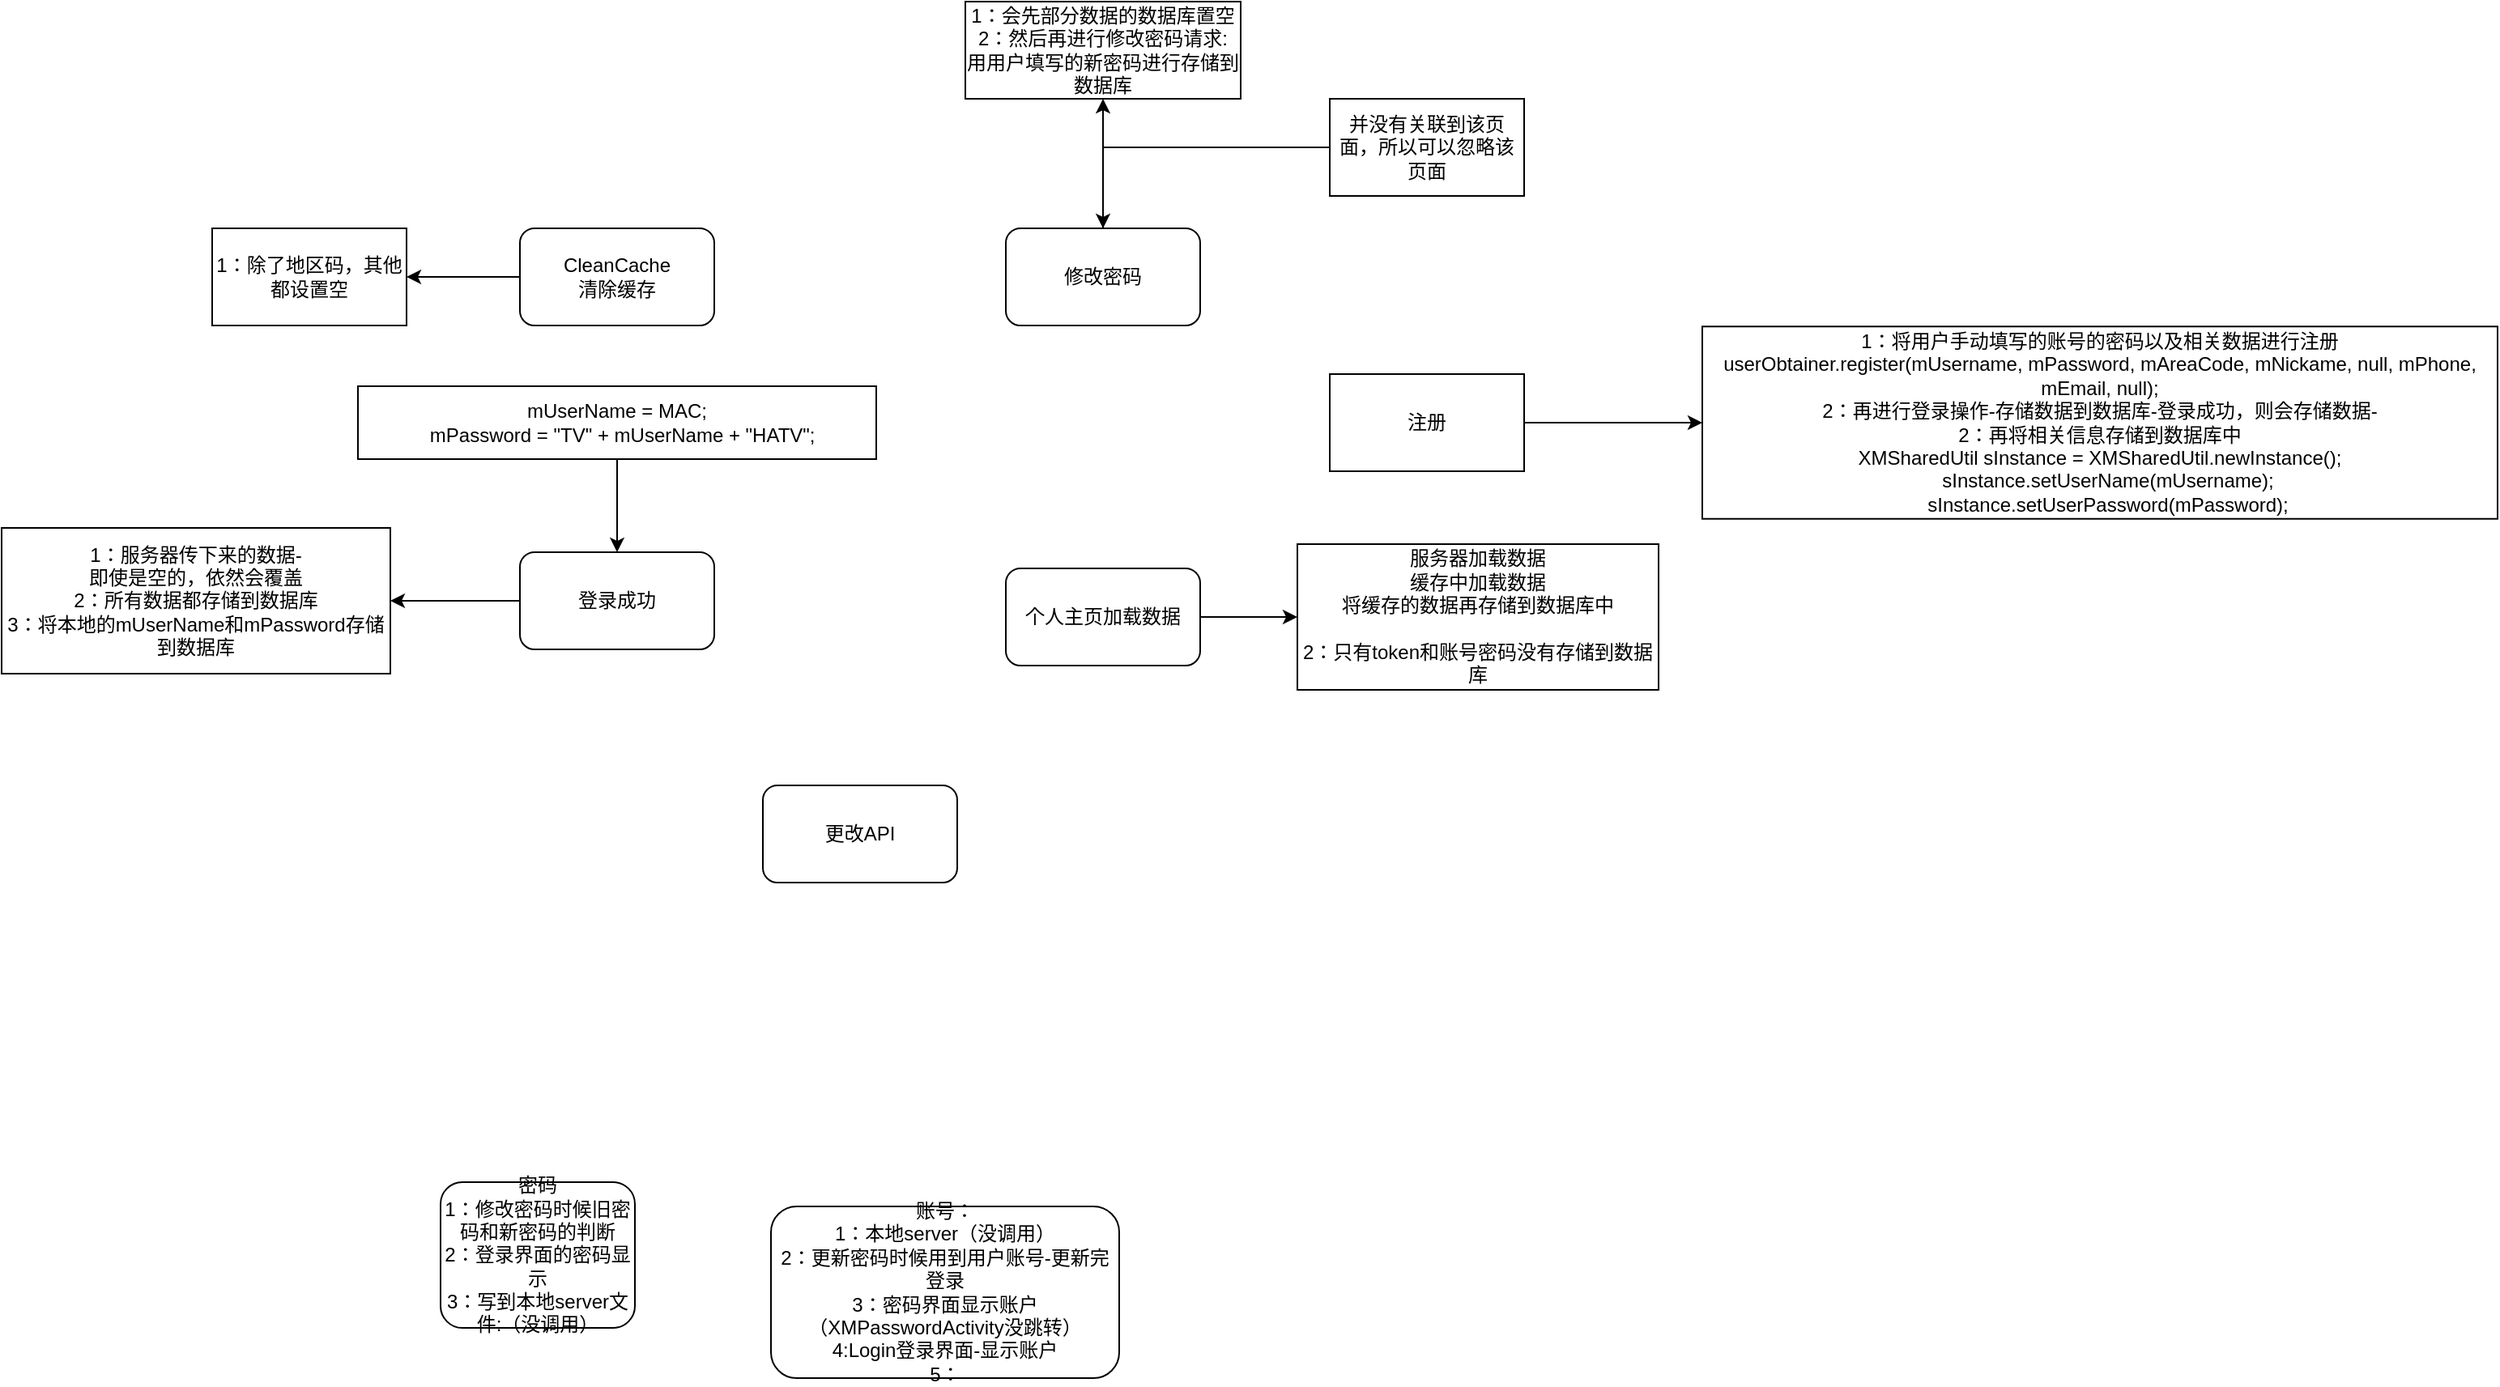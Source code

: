 <mxfile version="12.4.9" type="github">
  <diagram id="IT9PlKb_fLVVvK6vBwHm" name="第 1 页">
    <mxGraphModel dx="1316" dy="788" grid="1" gridSize="10" guides="1" tooltips="1" connect="1" arrows="1" fold="1" page="1" pageScale="1" pageWidth="827" pageHeight="1169" math="0" shadow="0">
      <root>
        <mxCell id="0"/>
        <mxCell id="1" parent="0"/>
        <mxCell id="9EetQIqJaaE5oWbVA_zR-9" style="edgeStyle=orthogonalEdgeStyle;rounded=0;orthogonalLoop=1;jettySize=auto;html=1;" edge="1" parent="1" source="9EetQIqJaaE5oWbVA_zR-1" target="9EetQIqJaaE5oWbVA_zR-8">
          <mxGeometry relative="1" as="geometry"/>
        </mxCell>
        <mxCell id="9EetQIqJaaE5oWbVA_zR-1" value="CleanCache&lt;br&gt;清除缓存" style="rounded=1;whiteSpace=wrap;html=1;" vertex="1" parent="1">
          <mxGeometry x="360" y="210" width="120" height="60" as="geometry"/>
        </mxCell>
        <mxCell id="9EetQIqJaaE5oWbVA_zR-7" style="edgeStyle=orthogonalEdgeStyle;rounded=0;orthogonalLoop=1;jettySize=auto;html=1;entryX=1;entryY=0.5;entryDx=0;entryDy=0;" edge="1" parent="1" source="9EetQIqJaaE5oWbVA_zR-2" target="9EetQIqJaaE5oWbVA_zR-6">
          <mxGeometry relative="1" as="geometry"/>
        </mxCell>
        <mxCell id="9EetQIqJaaE5oWbVA_zR-2" value="登录成功" style="rounded=1;whiteSpace=wrap;html=1;" vertex="1" parent="1">
          <mxGeometry x="360" y="410" width="120" height="60" as="geometry"/>
        </mxCell>
        <mxCell id="9EetQIqJaaE5oWbVA_zR-11" style="edgeStyle=orthogonalEdgeStyle;rounded=0;orthogonalLoop=1;jettySize=auto;html=1;" edge="1" parent="1" source="9EetQIqJaaE5oWbVA_zR-3" target="9EetQIqJaaE5oWbVA_zR-10">
          <mxGeometry relative="1" as="geometry"/>
        </mxCell>
        <mxCell id="9EetQIqJaaE5oWbVA_zR-3" value="修改密码" style="rounded=1;whiteSpace=wrap;html=1;" vertex="1" parent="1">
          <mxGeometry x="660" y="210" width="120" height="60" as="geometry"/>
        </mxCell>
        <mxCell id="9EetQIqJaaE5oWbVA_zR-13" style="edgeStyle=orthogonalEdgeStyle;rounded=0;orthogonalLoop=1;jettySize=auto;html=1;" edge="1" parent="1" source="9EetQIqJaaE5oWbVA_zR-4" target="9EetQIqJaaE5oWbVA_zR-12">
          <mxGeometry relative="1" as="geometry"/>
        </mxCell>
        <mxCell id="9EetQIqJaaE5oWbVA_zR-4" value="个人主页加载数据" style="rounded=1;whiteSpace=wrap;html=1;" vertex="1" parent="1">
          <mxGeometry x="660" y="420" width="120" height="60" as="geometry"/>
        </mxCell>
        <mxCell id="9EetQIqJaaE5oWbVA_zR-5" value="更改API" style="rounded=1;whiteSpace=wrap;html=1;" vertex="1" parent="1">
          <mxGeometry x="510" y="554" width="120" height="60" as="geometry"/>
        </mxCell>
        <mxCell id="9EetQIqJaaE5oWbVA_zR-6" value="1：服务器传下来的数据-&lt;br&gt;即使是空的，依然会覆盖&lt;br&gt;2：所有数据都存储到数据库&lt;br&gt;3：将本地的mUserName和mPassword存储到数据库" style="rounded=0;whiteSpace=wrap;html=1;" vertex="1" parent="1">
          <mxGeometry x="40" y="395" width="240" height="90" as="geometry"/>
        </mxCell>
        <mxCell id="9EetQIqJaaE5oWbVA_zR-8" value="1：除了地区码，其他都设置空" style="rounded=0;whiteSpace=wrap;html=1;" vertex="1" parent="1">
          <mxGeometry x="170" y="210" width="120" height="60" as="geometry"/>
        </mxCell>
        <mxCell id="9EetQIqJaaE5oWbVA_zR-10" value="1：会先部分数据的数据库置空&lt;br&gt;2：然后再进行修改密码请求:&lt;br&gt;用用户填写的新密码进行存储到数据库" style="rounded=0;whiteSpace=wrap;html=1;" vertex="1" parent="1">
          <mxGeometry x="635" y="70" width="170" height="60" as="geometry"/>
        </mxCell>
        <mxCell id="9EetQIqJaaE5oWbVA_zR-12" value="服务器加载数据&lt;br&gt;缓存中加载数据&lt;br&gt;将缓存的数据再存储到数据库中&lt;br&gt;&lt;br&gt;2：只有token和账号密码没有存储到数据库" style="rounded=0;whiteSpace=wrap;html=1;" vertex="1" parent="1">
          <mxGeometry x="840" y="405" width="223" height="90" as="geometry"/>
        </mxCell>
        <mxCell id="9EetQIqJaaE5oWbVA_zR-16" style="edgeStyle=orthogonalEdgeStyle;rounded=0;orthogonalLoop=1;jettySize=auto;html=1;entryX=0;entryY=0.5;entryDx=0;entryDy=0;" edge="1" parent="1" source="9EetQIqJaaE5oWbVA_zR-14" target="9EetQIqJaaE5oWbVA_zR-15">
          <mxGeometry relative="1" as="geometry"/>
        </mxCell>
        <mxCell id="9EetQIqJaaE5oWbVA_zR-14" value="注册" style="rounded=0;whiteSpace=wrap;html=1;" vertex="1" parent="1">
          <mxGeometry x="860" y="300" width="120" height="60" as="geometry"/>
        </mxCell>
        <mxCell id="9EetQIqJaaE5oWbVA_zR-15" value="1：将用户手动填写的账号的密码以及相关数据进行注册&lt;br&gt;userObtainer.register(mUsername, mPassword, mAreaCode, mNickame, null, mPhone, mEmail, null);&lt;br&gt;2：再进行登录操作-存储数据到数据库-登录成功，则会存储数据-&lt;br&gt;2：再将相关信息存储到数据库中&lt;br&gt;&lt;div&gt;XMSharedUtil sInstance = XMSharedUtil.newInstance();&lt;/div&gt;&lt;div&gt;&lt;span style=&quot;white-space: pre&quot;&gt;			&lt;/span&gt;sInstance.setUserName(mUsername);&lt;/div&gt;&lt;div&gt;&lt;span style=&quot;white-space: pre&quot;&gt;			&lt;/span&gt;sInstance.setUserPassword(mPassword);&lt;/div&gt;" style="rounded=0;whiteSpace=wrap;html=1;" vertex="1" parent="1">
          <mxGeometry x="1090" y="270.63" width="491" height="118.75" as="geometry"/>
        </mxCell>
        <mxCell id="9EetQIqJaaE5oWbVA_zR-18" style="edgeStyle=orthogonalEdgeStyle;rounded=0;orthogonalLoop=1;jettySize=auto;html=1;entryX=0.5;entryY=0;entryDx=0;entryDy=0;" edge="1" parent="1" source="9EetQIqJaaE5oWbVA_zR-17" target="9EetQIqJaaE5oWbVA_zR-2">
          <mxGeometry relative="1" as="geometry"/>
        </mxCell>
        <mxCell id="9EetQIqJaaE5oWbVA_zR-17" value="&lt;div&gt;mUserName = MAC;&lt;/div&gt;&lt;div&gt;&lt;span style=&quot;white-space: pre&quot;&gt;		&lt;/span&gt;mPassword = &quot;TV&quot; + mUserName + &quot;HATV&quot;;&lt;/div&gt;" style="rounded=0;whiteSpace=wrap;html=1;" vertex="1" parent="1">
          <mxGeometry x="260" y="307.5" width="320" height="45" as="geometry"/>
        </mxCell>
        <mxCell id="9EetQIqJaaE5oWbVA_zR-21" style="edgeStyle=orthogonalEdgeStyle;rounded=0;orthogonalLoop=1;jettySize=auto;html=1;" edge="1" parent="1" source="9EetQIqJaaE5oWbVA_zR-20" target="9EetQIqJaaE5oWbVA_zR-3">
          <mxGeometry relative="1" as="geometry"/>
        </mxCell>
        <mxCell id="9EetQIqJaaE5oWbVA_zR-20" value="并没有关联到该页面，所以可以忽略该页面" style="rounded=0;whiteSpace=wrap;html=1;" vertex="1" parent="1">
          <mxGeometry x="860" y="130" width="120" height="60" as="geometry"/>
        </mxCell>
        <mxCell id="9EetQIqJaaE5oWbVA_zR-22" value="密码&lt;br&gt;1：修改密码时候旧密码和新密码的判断&lt;br&gt;2：登录界面的密码显示&lt;br&gt;3：写到本地server文件:（没调用）" style="rounded=1;whiteSpace=wrap;html=1;" vertex="1" parent="1">
          <mxGeometry x="311" y="799" width="120" height="90" as="geometry"/>
        </mxCell>
        <mxCell id="9EetQIqJaaE5oWbVA_zR-23" value="账号：&lt;br&gt;1：本地server（没调用）&lt;br&gt;2：更新密码时候用到用户账号-更新完登录&lt;br&gt;3：密码界面显示账户（XMPasswordActivity没跳转）&lt;br&gt;4:Login登录界面-显示账户&lt;br&gt;5：" style="rounded=1;whiteSpace=wrap;html=1;" vertex="1" parent="1">
          <mxGeometry x="515" y="814" width="215" height="106" as="geometry"/>
        </mxCell>
      </root>
    </mxGraphModel>
  </diagram>
</mxfile>
